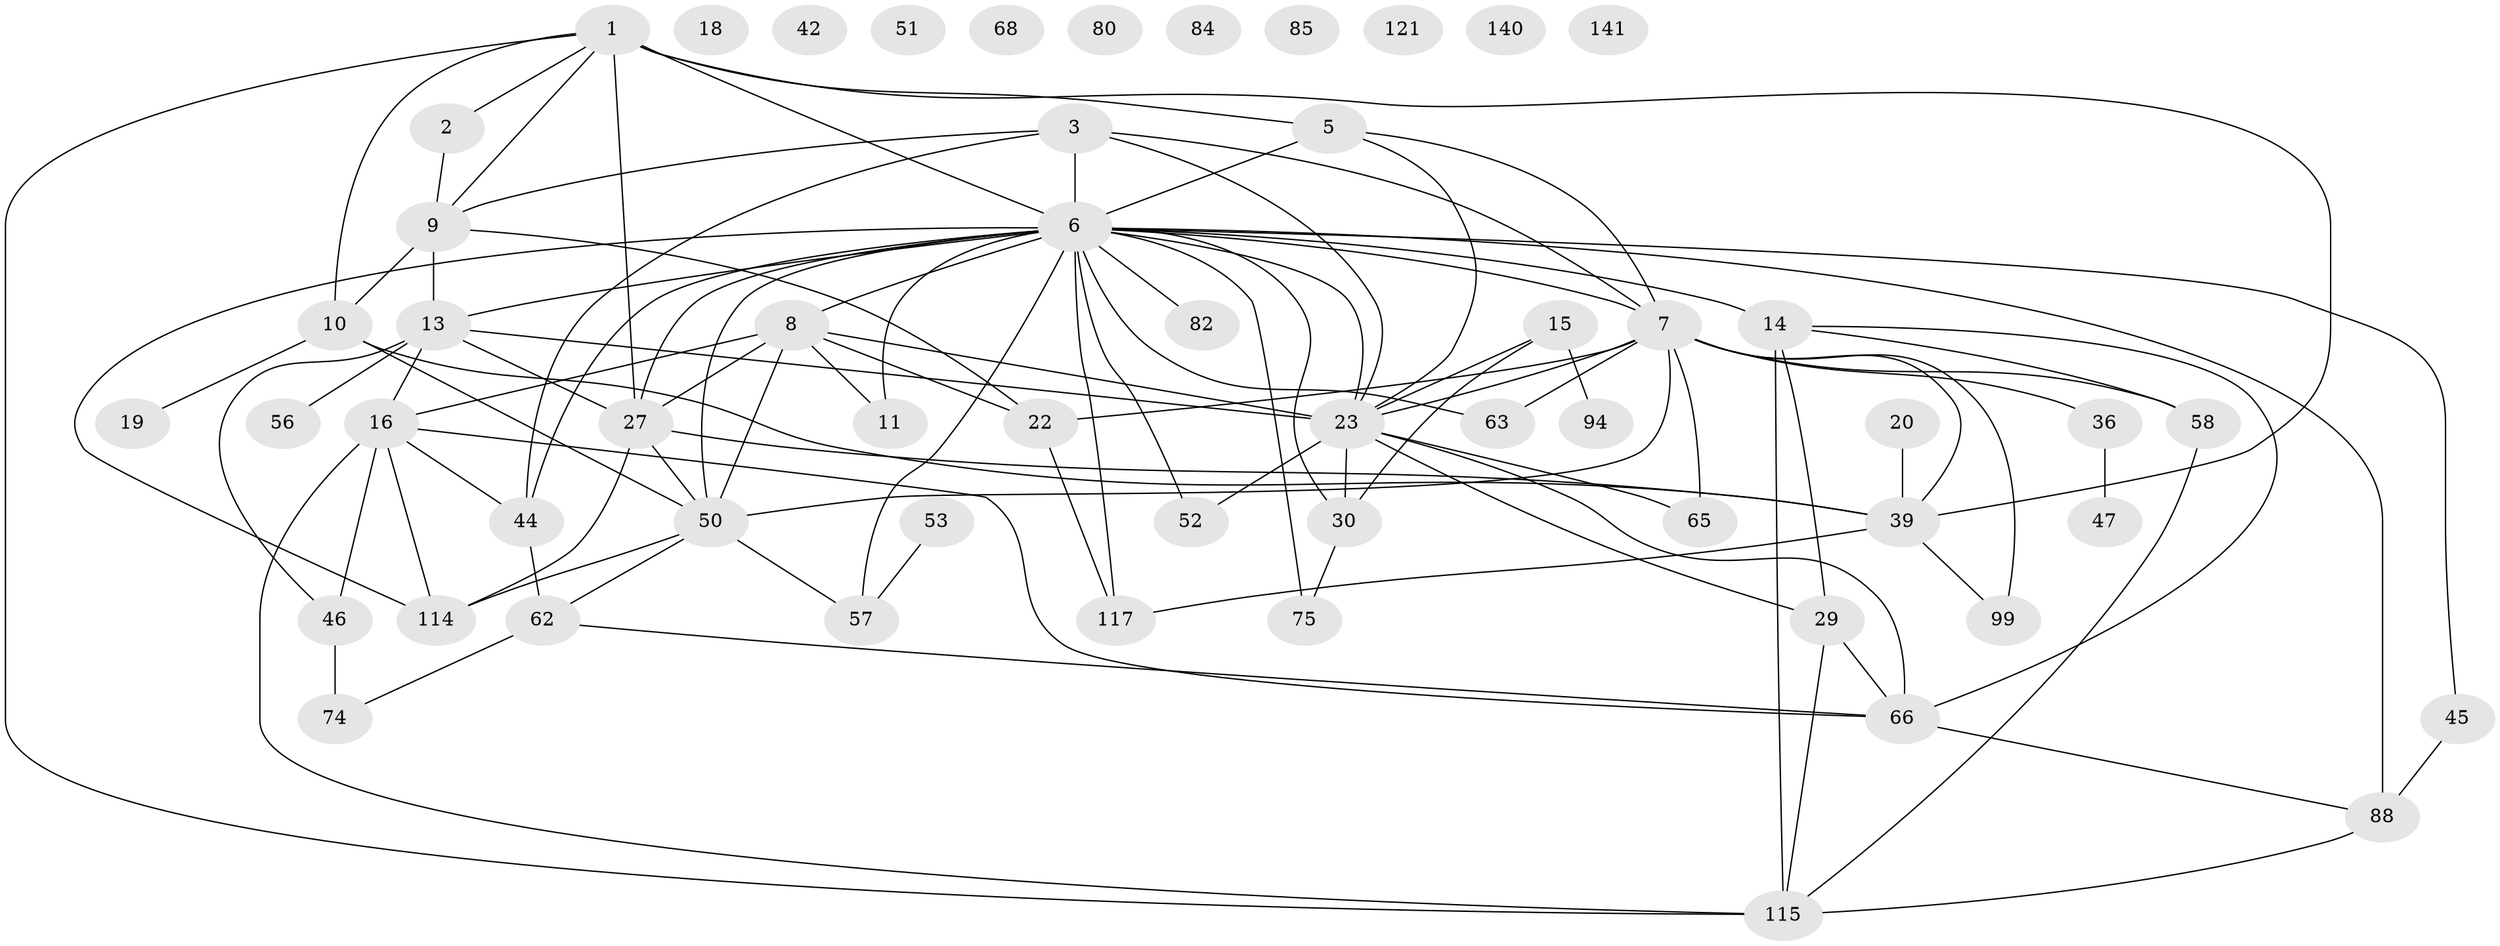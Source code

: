 // original degree distribution, {3: 0.19858156028368795, 2: 0.2553191489361702, 8: 0.014184397163120567, 1: 0.1702127659574468, 5: 0.09929078014184398, 4: 0.14184397163120568, 0: 0.06382978723404255, 7: 0.028368794326241134, 6: 0.028368794326241134}
// Generated by graph-tools (version 1.1) at 2025/16/03/04/25 18:16:47]
// undirected, 56 vertices, 102 edges
graph export_dot {
graph [start="1"]
  node [color=gray90,style=filled];
  1 [super="+37+4"];
  2 [super="+83+38"];
  3 [super="+124+77"];
  5 [super="+60+131"];
  6 [super="+28+21"];
  7 [super="+34+104+90+122+102+97"];
  8 [super="+24"];
  9 [super="+61"];
  10 [super="+12"];
  11 [super="+118"];
  13 [super="+116+108"];
  14 [super="+17"];
  15 [super="+127+41"];
  16 [super="+33+71"];
  18;
  19;
  20 [super="+32"];
  22 [super="+35+101"];
  23 [super="+31"];
  27 [super="+78"];
  29 [super="+48"];
  30 [super="+70"];
  36 [super="+40"];
  39 [super="+73+129"];
  42;
  44 [super="+92"];
  45;
  46 [super="+64"];
  47;
  50 [super="+119+107"];
  51;
  52;
  53 [super="+76"];
  56;
  57 [super="+67+98"];
  58;
  62 [super="+123"];
  63 [super="+91"];
  65 [super="+72"];
  66 [super="+128+105+79"];
  68;
  74 [super="+112"];
  75 [super="+109"];
  80 [super="+93"];
  82;
  84;
  85;
  88;
  94;
  99;
  114 [super="+132"];
  115 [super="+120"];
  117;
  121;
  140;
  141;
  1 -- 5;
  1 -- 6 [weight=2];
  1 -- 2;
  1 -- 39;
  1 -- 9;
  1 -- 10;
  1 -- 115;
  1 -- 27;
  2 -- 9;
  3 -- 7;
  3 -- 9;
  3 -- 44;
  3 -- 23;
  3 -- 6;
  5 -- 7;
  5 -- 23;
  5 -- 6;
  6 -- 44;
  6 -- 45;
  6 -- 14 [weight=4];
  6 -- 82;
  6 -- 27;
  6 -- 11;
  6 -- 13;
  6 -- 114 [weight=2];
  6 -- 7;
  6 -- 8 [weight=2];
  6 -- 75;
  6 -- 23 [weight=2];
  6 -- 88;
  6 -- 30;
  6 -- 50 [weight=2];
  6 -- 52;
  6 -- 117;
  6 -- 57;
  6 -- 63;
  7 -- 99;
  7 -- 58;
  7 -- 39;
  7 -- 22;
  7 -- 65;
  7 -- 23;
  7 -- 63;
  7 -- 50;
  7 -- 36;
  8 -- 11;
  8 -- 16;
  8 -- 22;
  8 -- 27;
  8 -- 23;
  8 -- 50;
  9 -- 22;
  9 -- 13;
  9 -- 10;
  10 -- 39;
  10 -- 50;
  10 -- 19;
  13 -- 16;
  13 -- 23;
  13 -- 56;
  13 -- 27;
  13 -- 46;
  14 -- 29;
  14 -- 66 [weight=2];
  14 -- 115;
  14 -- 58;
  15 -- 94;
  15 -- 30;
  15 -- 23;
  16 -- 114;
  16 -- 66;
  16 -- 115;
  16 -- 44;
  16 -- 46;
  20 -- 39;
  22 -- 117;
  23 -- 65;
  23 -- 66;
  23 -- 52 [weight=2];
  23 -- 29;
  23 -- 30;
  27 -- 50;
  27 -- 39;
  27 -- 114;
  29 -- 115;
  29 -- 66;
  30 -- 75;
  36 -- 47;
  39 -- 99;
  39 -- 117;
  44 -- 62;
  45 -- 88;
  46 -- 74 [weight=2];
  50 -- 114;
  50 -- 57;
  50 -- 62;
  53 -- 57;
  58 -- 115;
  62 -- 74;
  62 -- 66;
  66 -- 88;
  88 -- 115;
}
